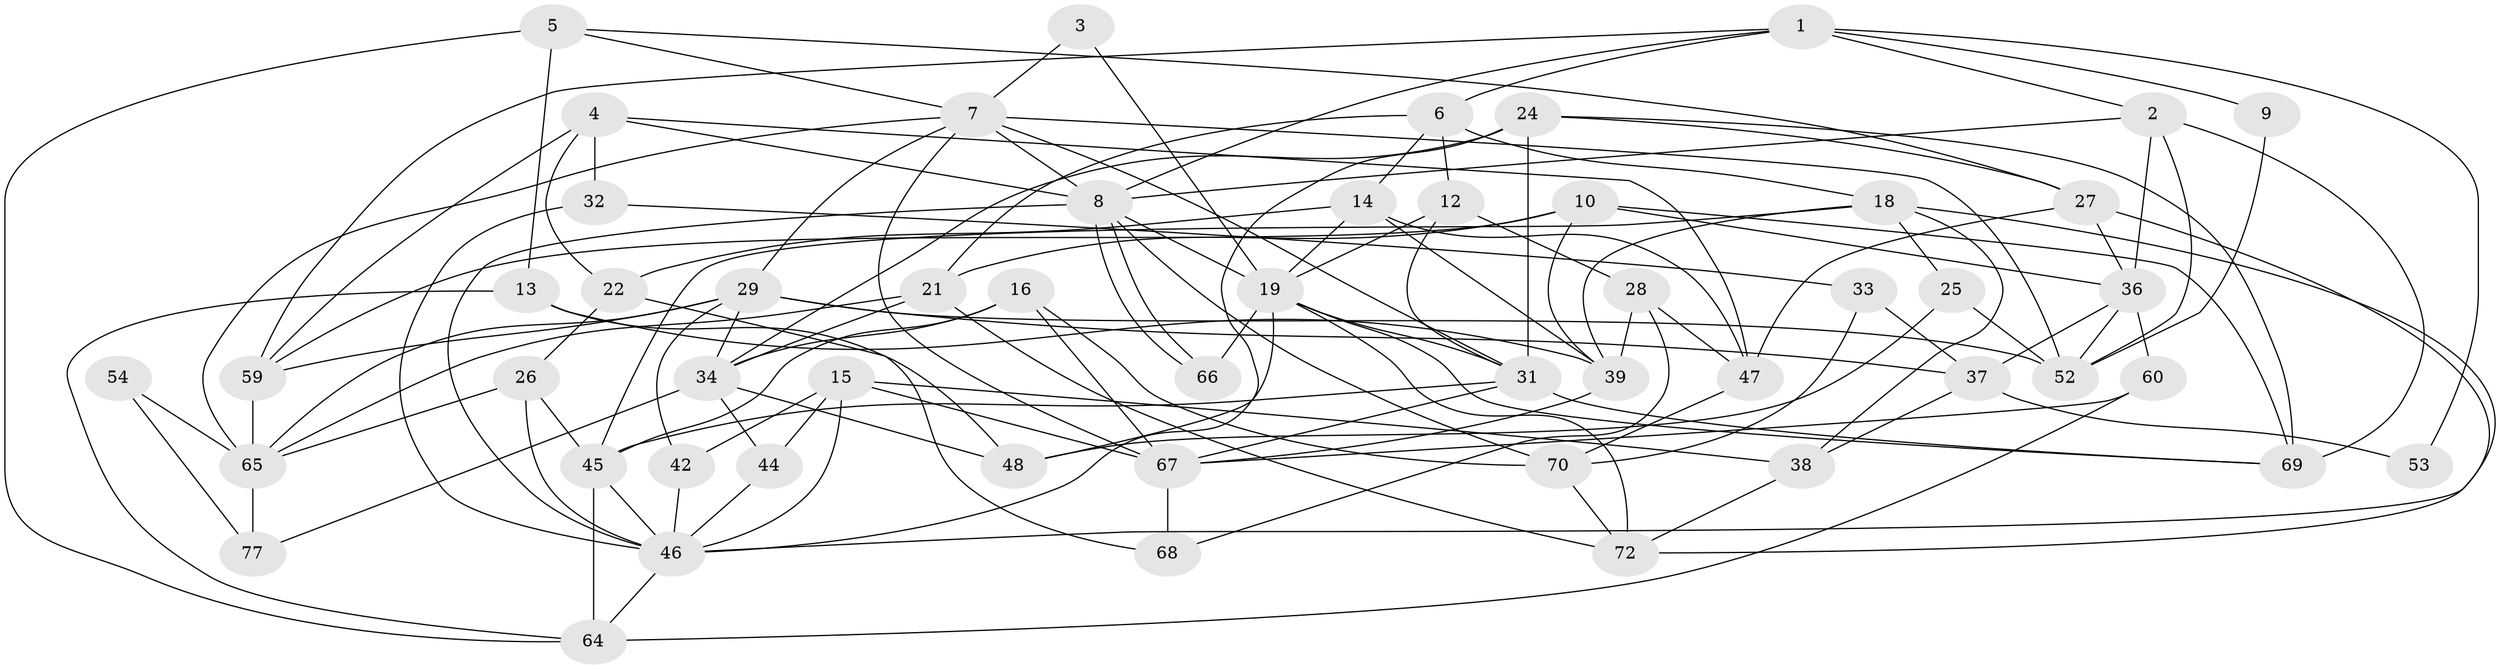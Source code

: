 // Generated by graph-tools (version 1.1) at 2025/24/03/03/25 07:24:00]
// undirected, 53 vertices, 129 edges
graph export_dot {
graph [start="1"]
  node [color=gray90,style=filled];
  1 [super="+23"];
  2 [super="+20"];
  3;
  4 [super="+11"];
  5 [super="+50"];
  6 [super="+62"];
  7 [super="+61"];
  8 [super="+43"];
  9;
  10 [super="+55"];
  12;
  13;
  14;
  15 [super="+17"];
  16;
  18 [super="+30"];
  19 [super="+41"];
  21 [super="+71"];
  22 [super="+40"];
  24;
  25;
  26 [super="+49"];
  27;
  28;
  29 [super="+57"];
  31 [super="+63"];
  32;
  33;
  34 [super="+35"];
  36 [super="+58"];
  37 [super="+56"];
  38;
  39;
  42;
  44;
  45;
  46 [super="+51"];
  47;
  48;
  52;
  53;
  54;
  59;
  60;
  64 [super="+75"];
  65 [super="+73"];
  66;
  67 [super="+74"];
  68 [super="+76"];
  69;
  70;
  72;
  77;
  1 -- 59;
  1 -- 6;
  1 -- 2;
  1 -- 53;
  1 -- 8;
  1 -- 9;
  2 -- 69;
  2 -- 52;
  2 -- 8;
  2 -- 36;
  3 -- 19;
  3 -- 7;
  4 -- 59;
  4 -- 32;
  4 -- 8;
  4 -- 47;
  4 -- 22;
  5 -- 13;
  5 -- 27;
  5 -- 7;
  5 -- 64;
  6 -- 18;
  6 -- 14;
  6 -- 12;
  6 -- 21;
  7 -- 52;
  7 -- 29;
  7 -- 67;
  7 -- 65;
  7 -- 31;
  7 -- 8;
  8 -- 70;
  8 -- 66;
  8 -- 66;
  8 -- 19;
  8 -- 46;
  9 -- 52;
  10 -- 69;
  10 -- 59;
  10 -- 36;
  10 -- 21;
  10 -- 39;
  12 -- 28;
  12 -- 31;
  12 -- 19;
  13 -- 64;
  13 -- 39;
  13 -- 48;
  14 -- 19;
  14 -- 39;
  14 -- 22;
  14 -- 47;
  15 -- 46;
  15 -- 44;
  15 -- 67;
  15 -- 42;
  15 -- 38;
  16 -- 34;
  16 -- 45;
  16 -- 70;
  16 -- 67;
  18 -- 45;
  18 -- 38;
  18 -- 72;
  18 -- 25;
  18 -- 39;
  19 -- 31;
  19 -- 48;
  19 -- 66;
  19 -- 69;
  19 -- 72;
  21 -- 72;
  21 -- 65;
  21 -- 34;
  22 -- 68;
  22 -- 26;
  24 -- 27;
  24 -- 69;
  24 -- 46;
  24 -- 34;
  24 -- 31;
  25 -- 48;
  25 -- 52;
  26 -- 65;
  26 -- 45;
  26 -- 46;
  27 -- 47;
  27 -- 36;
  27 -- 46;
  28 -- 47;
  28 -- 39;
  28 -- 68;
  29 -- 52;
  29 -- 34;
  29 -- 42;
  29 -- 59;
  29 -- 65;
  29 -- 37;
  31 -- 45;
  31 -- 69;
  31 -- 67;
  32 -- 33;
  32 -- 46;
  33 -- 70;
  33 -- 37;
  34 -- 77;
  34 -- 48;
  34 -- 44;
  36 -- 52;
  36 -- 37;
  36 -- 60;
  37 -- 38;
  37 -- 53;
  38 -- 72;
  39 -- 67;
  42 -- 46;
  44 -- 46;
  45 -- 46;
  45 -- 64;
  46 -- 64;
  47 -- 70;
  54 -- 77;
  54 -- 65;
  59 -- 65;
  60 -- 67;
  60 -- 64;
  65 -- 77;
  67 -- 68;
  70 -- 72;
}
